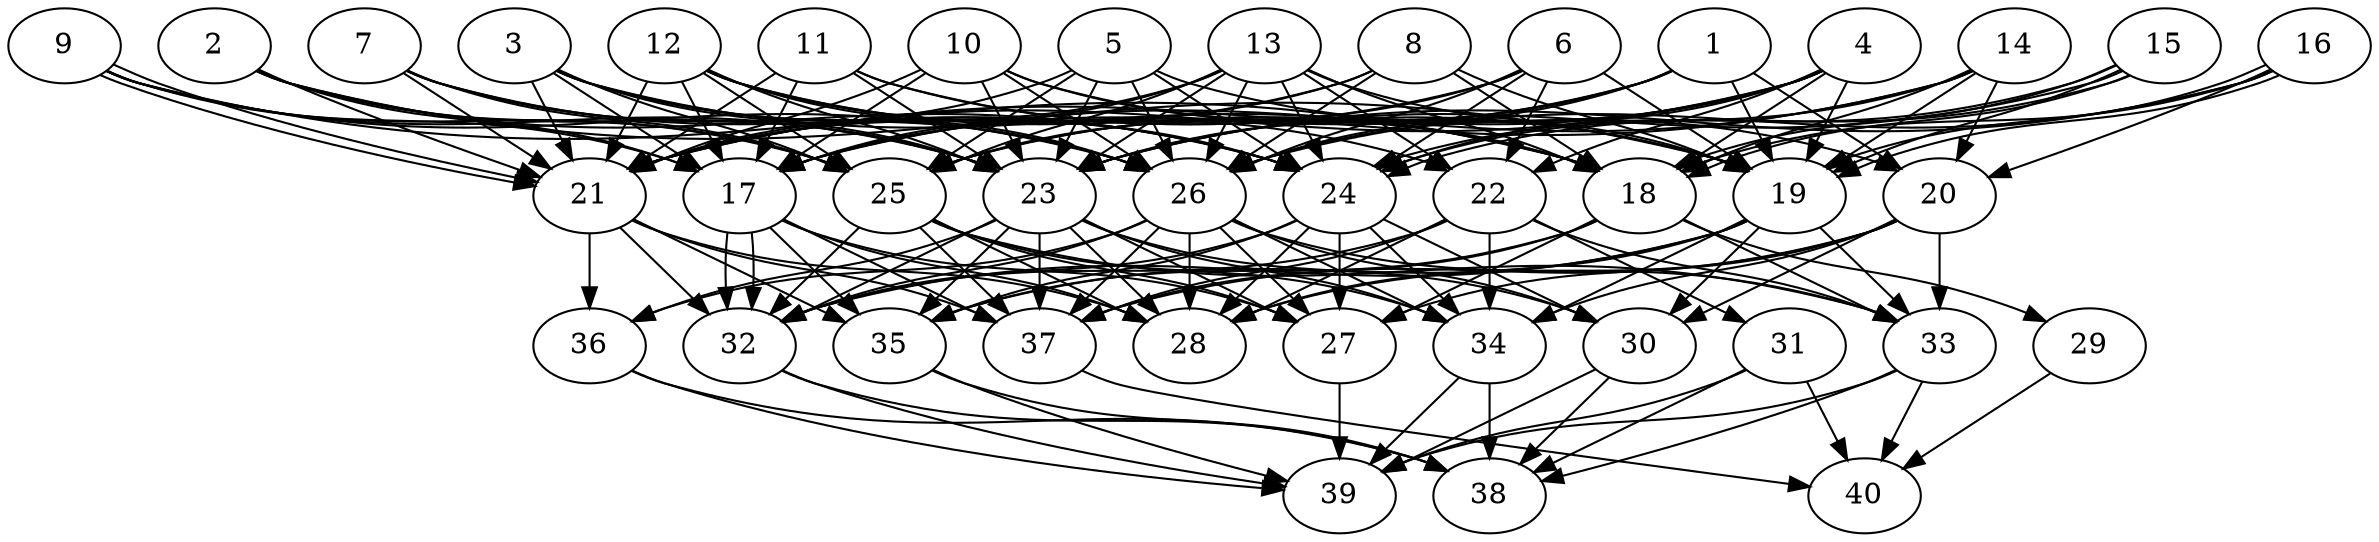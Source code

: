 // DAG automatically generated by daggen at Thu Oct  3 14:06:49 2019
// ./daggen --dot -n 40 --ccr 0.4 --fat 0.7 --regular 0.7 --density 0.9 --mindata 5242880 --maxdata 52428800 
digraph G {
  1 [size="16040960", alpha="0.17", expect_size="6416384"] 
  1 -> 17 [size ="6416384"]
  1 -> 19 [size ="6416384"]
  1 -> 20 [size ="6416384"]
  1 -> 23 [size ="6416384"]
  1 -> 25 [size ="6416384"]
  1 -> 26 [size ="6416384"]
  2 [size="52784640", alpha="0.02", expect_size="21113856"] 
  2 -> 17 [size ="21113856"]
  2 -> 19 [size ="21113856"]
  2 -> 21 [size ="21113856"]
  2 -> 23 [size ="21113856"]
  2 -> 24 [size ="21113856"]
  2 -> 25 [size ="21113856"]
  3 [size="26844160", alpha="0.09", expect_size="10737664"] 
  3 -> 17 [size ="10737664"]
  3 -> 18 [size ="10737664"]
  3 -> 21 [size ="10737664"]
  3 -> 23 [size ="10737664"]
  3 -> 24 [size ="10737664"]
  3 -> 25 [size ="10737664"]
  3 -> 26 [size ="10737664"]
  4 [size="30220800", alpha="0.03", expect_size="12088320"] 
  4 -> 18 [size ="12088320"]
  4 -> 19 [size ="12088320"]
  4 -> 21 [size ="12088320"]
  4 -> 22 [size ="12088320"]
  4 -> 23 [size ="12088320"]
  4 -> 24 [size ="12088320"]
  4 -> 25 [size ="12088320"]
  4 -> 26 [size ="12088320"]
  5 [size="53905920", alpha="0.19", expect_size="21562368"] 
  5 -> 20 [size ="21562368"]
  5 -> 21 [size ="21562368"]
  5 -> 23 [size ="21562368"]
  5 -> 24 [size ="21562368"]
  5 -> 25 [size ="21562368"]
  5 -> 26 [size ="21562368"]
  6 [size="62146560", alpha="0.18", expect_size="24858624"] 
  6 -> 19 [size ="24858624"]
  6 -> 21 [size ="24858624"]
  6 -> 22 [size ="24858624"]
  6 -> 24 [size ="24858624"]
  6 -> 25 [size ="24858624"]
  6 -> 26 [size ="24858624"]
  7 [size="51153920", alpha="0.16", expect_size="20461568"] 
  7 -> 21 [size ="20461568"]
  7 -> 23 [size ="20461568"]
  7 -> 24 [size ="20461568"]
  7 -> 25 [size ="20461568"]
  7 -> 26 [size ="20461568"]
  8 [size="38981120", alpha="0.07", expect_size="15592448"] 
  8 -> 17 [size ="15592448"]
  8 -> 18 [size ="15592448"]
  8 -> 19 [size ="15592448"]
  8 -> 21 [size ="15592448"]
  8 -> 26 [size ="15592448"]
  9 [size="123863040", alpha="0.13", expect_size="49545216"] 
  9 -> 17 [size ="49545216"]
  9 -> 18 [size ="49545216"]
  9 -> 21 [size ="49545216"]
  9 -> 21 [size ="49545216"]
  9 -> 23 [size ="49545216"]
  9 -> 25 [size ="49545216"]
  9 -> 26 [size ="49545216"]
  10 [size="119296000", alpha="0.19", expect_size="47718400"] 
  10 -> 17 [size ="47718400"]
  10 -> 18 [size ="47718400"]
  10 -> 19 [size ="47718400"]
  10 -> 21 [size ="47718400"]
  10 -> 23 [size ="47718400"]
  10 -> 26 [size ="47718400"]
  11 [size="55068160", alpha="0.11", expect_size="22027264"] 
  11 -> 17 [size ="22027264"]
  11 -> 18 [size ="22027264"]
  11 -> 19 [size ="22027264"]
  11 -> 21 [size ="22027264"]
  11 -> 23 [size ="22027264"]
  12 [size="36096000", alpha="0.04", expect_size="14438400"] 
  12 -> 17 [size ="14438400"]
  12 -> 18 [size ="14438400"]
  12 -> 21 [size ="14438400"]
  12 -> 22 [size ="14438400"]
  12 -> 23 [size ="14438400"]
  12 -> 24 [size ="14438400"]
  12 -> 25 [size ="14438400"]
  12 -> 26 [size ="14438400"]
  13 [size="46364160", alpha="0.02", expect_size="18545664"] 
  13 -> 17 [size ="18545664"]
  13 -> 18 [size ="18545664"]
  13 -> 19 [size ="18545664"]
  13 -> 21 [size ="18545664"]
  13 -> 22 [size ="18545664"]
  13 -> 23 [size ="18545664"]
  13 -> 24 [size ="18545664"]
  13 -> 25 [size ="18545664"]
  13 -> 26 [size ="18545664"]
  14 [size="99112960", alpha="0.14", expect_size="39645184"] 
  14 -> 17 [size ="39645184"]
  14 -> 18 [size ="39645184"]
  14 -> 19 [size ="39645184"]
  14 -> 20 [size ="39645184"]
  14 -> 21 [size ="39645184"]
  14 -> 24 [size ="39645184"]
  15 [size="119024640", alpha="0.15", expect_size="47609856"] 
  15 -> 18 [size ="47609856"]
  15 -> 18 [size ="47609856"]
  15 -> 19 [size ="47609856"]
  15 -> 23 [size ="47609856"]
  15 -> 24 [size ="47609856"]
  15 -> 24 [size ="47609856"]
  16 [size="115302400", alpha="0.13", expect_size="46120960"] 
  16 -> 18 [size ="46120960"]
  16 -> 19 [size ="46120960"]
  16 -> 19 [size ="46120960"]
  16 -> 20 [size ="46120960"]
  16 -> 23 [size ="46120960"]
  16 -> 26 [size ="46120960"]
  17 [size="102620160", alpha="0.14", expect_size="41048064"] 
  17 -> 27 [size ="41048064"]
  17 -> 28 [size ="41048064"]
  17 -> 32 [size ="41048064"]
  17 -> 32 [size ="41048064"]
  17 -> 35 [size ="41048064"]
  17 -> 37 [size ="41048064"]
  18 [size="81651200", alpha="0.18", expect_size="32660480"] 
  18 -> 27 [size ="32660480"]
  18 -> 29 [size ="32660480"]
  18 -> 33 [size ="32660480"]
  18 -> 35 [size ="32660480"]
  18 -> 37 [size ="32660480"]
  19 [size="124044800", alpha="0.09", expect_size="49617920"] 
  19 -> 28 [size ="49617920"]
  19 -> 30 [size ="49617920"]
  19 -> 32 [size ="49617920"]
  19 -> 33 [size ="49617920"]
  19 -> 34 [size ="49617920"]
  19 -> 35 [size ="49617920"]
  20 [size="84672000", alpha="0.04", expect_size="33868800"] 
  20 -> 27 [size ="33868800"]
  20 -> 28 [size ="33868800"]
  20 -> 30 [size ="33868800"]
  20 -> 33 [size ="33868800"]
  20 -> 34 [size ="33868800"]
  20 -> 37 [size ="33868800"]
  21 [size="80888320", alpha="0.00", expect_size="32355328"] 
  21 -> 28 [size ="32355328"]
  21 -> 32 [size ="32355328"]
  21 -> 35 [size ="32355328"]
  21 -> 36 [size ="32355328"]
  21 -> 37 [size ="32355328"]
  22 [size="28497920", alpha="0.02", expect_size="11399168"] 
  22 -> 28 [size ="11399168"]
  22 -> 31 [size ="11399168"]
  22 -> 32 [size ="11399168"]
  22 -> 33 [size ="11399168"]
  22 -> 34 [size ="11399168"]
  22 -> 37 [size ="11399168"]
  23 [size="50403840", alpha="0.07", expect_size="20161536"] 
  23 -> 27 [size ="20161536"]
  23 -> 28 [size ="20161536"]
  23 -> 30 [size ="20161536"]
  23 -> 32 [size ="20161536"]
  23 -> 34 [size ="20161536"]
  23 -> 35 [size ="20161536"]
  23 -> 36 [size ="20161536"]
  23 -> 37 [size ="20161536"]
  24 [size="61995520", alpha="0.15", expect_size="24798208"] 
  24 -> 27 [size ="24798208"]
  24 -> 28 [size ="24798208"]
  24 -> 30 [size ="24798208"]
  24 -> 32 [size ="24798208"]
  24 -> 34 [size ="24798208"]
  24 -> 35 [size ="24798208"]
  25 [size="28812800", alpha="0.09", expect_size="11525120"] 
  25 -> 27 [size ="11525120"]
  25 -> 28 [size ="11525120"]
  25 -> 32 [size ="11525120"]
  25 -> 33 [size ="11525120"]
  25 -> 34 [size ="11525120"]
  25 -> 37 [size ="11525120"]
  26 [size="119418880", alpha="0.12", expect_size="47767552"] 
  26 -> 27 [size ="47767552"]
  26 -> 28 [size ="47767552"]
  26 -> 30 [size ="47767552"]
  26 -> 32 [size ="47767552"]
  26 -> 33 [size ="47767552"]
  26 -> 34 [size ="47767552"]
  26 -> 36 [size ="47767552"]
  26 -> 37 [size ="47767552"]
  27 [size="79723520", alpha="0.02", expect_size="31889408"] 
  27 -> 39 [size ="31889408"]
  28 [size="42624000", alpha="0.15", expect_size="17049600"] 
  29 [size="32399360", alpha="0.08", expect_size="12959744"] 
  29 -> 40 [size ="12959744"]
  30 [size="86732800", alpha="0.18", expect_size="34693120"] 
  30 -> 38 [size ="34693120"]
  30 -> 39 [size ="34693120"]
  31 [size="112616960", alpha="0.16", expect_size="45046784"] 
  31 -> 38 [size ="45046784"]
  31 -> 39 [size ="45046784"]
  31 -> 40 [size ="45046784"]
  32 [size="112983040", alpha="0.17", expect_size="45193216"] 
  32 -> 38 [size ="45193216"]
  32 -> 39 [size ="45193216"]
  33 [size="127516160", alpha="0.04", expect_size="51006464"] 
  33 -> 38 [size ="51006464"]
  33 -> 39 [size ="51006464"]
  33 -> 40 [size ="51006464"]
  34 [size="51985920", alpha="0.06", expect_size="20794368"] 
  34 -> 38 [size ="20794368"]
  34 -> 39 [size ="20794368"]
  35 [size="21475840", alpha="0.06", expect_size="8590336"] 
  35 -> 38 [size ="8590336"]
  35 -> 39 [size ="8590336"]
  36 [size="76784640", alpha="0.03", expect_size="30713856"] 
  36 -> 38 [size ="30713856"]
  36 -> 39 [size ="30713856"]
  37 [size="31022080", alpha="0.15", expect_size="12408832"] 
  37 -> 40 [size ="12408832"]
  38 [size="40202240", alpha="0.19", expect_size="16080896"] 
  39 [size="130201600", alpha="0.01", expect_size="52080640"] 
  40 [size="57881600", alpha="0.16", expect_size="23152640"] 
}
